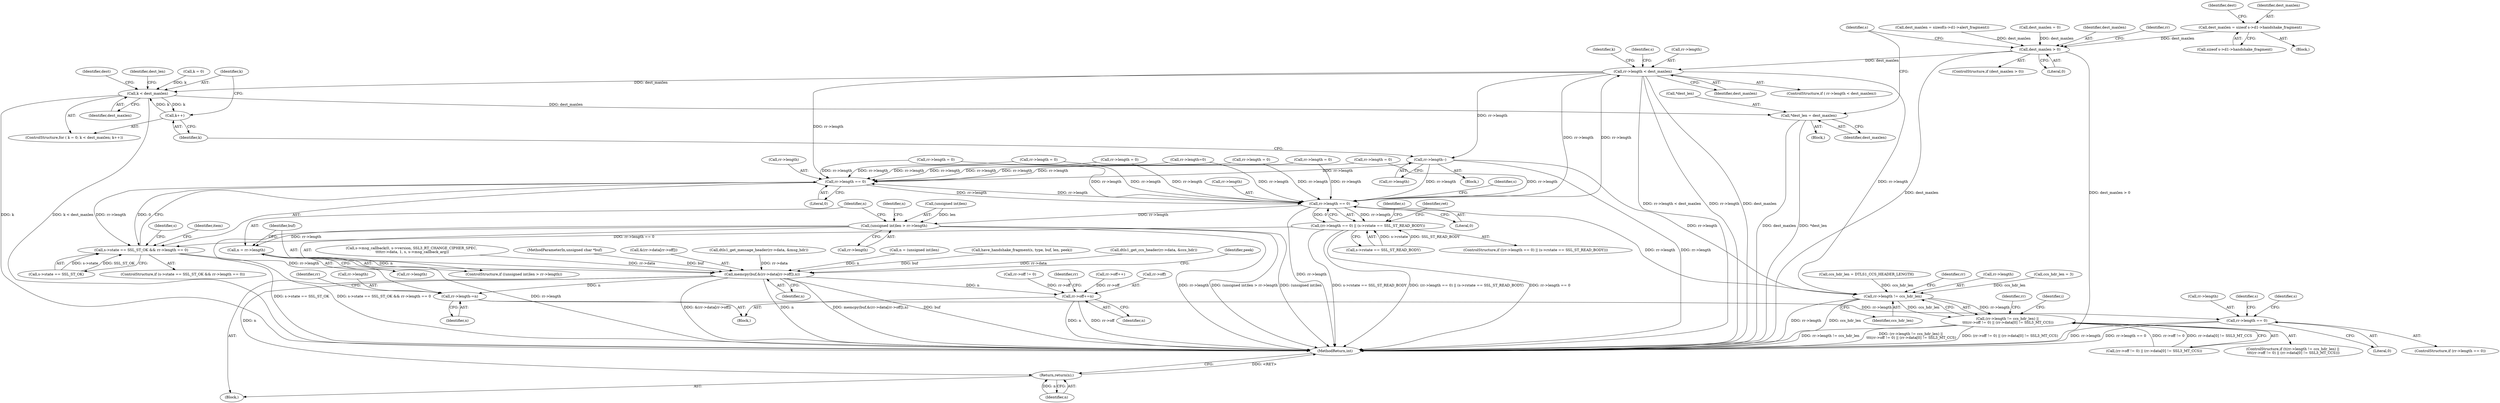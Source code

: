 digraph "0_openssl_103b171d8fc282ef435f8de9afbf7782e312961f_3@API" {
"1000637" [label="(Call,dest_maxlen = sizeof s->d1->handshake_fragment)"];
"1000767" [label="(Call,dest_maxlen > 0)"];
"1000772" [label="(Call,rr->length < dest_maxlen)"];
"1000299" [label="(Call,rr->length == 0)"];
"1000293" [label="(Call,s->state == SSL_ST_OK && rr->length == 0)"];
"1000361" [label="(Call,rr->length == 0)"];
"1000360" [label="(Call,(rr->length == 0) || (s->rstate == SSL_ST_READ_BODY))"];
"1000497" [label="(Call,(unsigned int)len > rr->length)"];
"1000504" [label="(Call,n = rr->length)"];
"1000515" [label="(Call,memcpy(buf,&(rr->data[rr->off]),n))"];
"1000530" [label="(Call,rr->length-=n)"];
"1000541" [label="(Call,rr->length == 0)"];
"1000535" [label="(Call,rr->off+=n)"];
"1000614" [label="(Return,return(n);)"];
"1001323" [label="(Call,rr->length != ccs_hdr_len)"];
"1001322" [label="(Call,(rr->length != ccs_hdr_len) || \n\t\t\t(rr->off != 0) || (rr->data[0] != SSL3_MT_CCS))"];
"1000793" [label="(Call,k < dest_maxlen)"];
"1000796" [label="(Call,k++)"];
"1000815" [label="(Call,*dest_len = dest_maxlen)"];
"1000811" [label="(Call,rr->length--)"];
"1000530" [label="(Call,rr->length-=n)"];
"1000773" [label="(Call,rr->length)"];
"1001349" [label="(Call,rr->length=0)"];
"1001303" [label="(Call,ccs_hdr_len = DTLS1_CCS_HEADER_LENGTH)"];
"1001594" [label="(Call,rr->length = 0)"];
"1000293" [label="(Call,s->state == SSL_ST_OK && rr->length == 0)"];
"1001331" [label="(Identifier,rr)"];
"1000216" [label="(Call,have_handshake_fragment(s, type, buf, len, peek))"];
"1000646" [label="(Identifier,dest)"];
"1000615" [label="(Identifier,n)"];
"1000797" [label="(Identifier,k)"];
"1000497" [label="(Call,(unsigned int)len > rr->length)"];
"1000776" [label="(Identifier,dest_maxlen)"];
"1000361" [label="(Call,rr->length == 0)"];
"1000501" [label="(Call,rr->length)"];
"1000766" [label="(ControlStructure,if (dest_maxlen > 0))"];
"1000614" [label="(Return,return(n);)"];
"1000791" [label="(Identifier,k)"];
"1000529" [label="(Block,)"];
"1000534" [label="(Identifier,n)"];
"1000796" [label="(Call,k++)"];
"1000793" [label="(Call,k < dest_maxlen)"];
"1001324" [label="(Call,rr->length)"];
"1000801" [label="(Identifier,dest)"];
"1000790" [label="(Call,k = 0)"];
"1000294" [label="(Call,s->state == SSL_ST_OK)"];
"1000794" [label="(Identifier,k)"];
"1000545" [label="(Literal,0)"];
"1000768" [label="(Identifier,dest_maxlen)"];
"1000368" [label="(Identifier,s)"];
"1000515" [label="(Call,memcpy(buf,&(rr->data[rr->off]),n))"];
"1000366" [label="(Call,s->rstate == SSL_ST_READ_BODY)"];
"1000398" [label="(Identifier,s)"];
"1001306" [label="(Call,dtls1_get_ccs_header(rr->data, &ccs_hdr))"];
"1001321" [label="(ControlStructure,if (\t(rr->length != ccs_hdr_len) || \n\t\t\t(rr->off != 0) || (rr->data[0] != SSL3_MT_CCS)))"];
"1000637" [label="(Call,dest_maxlen = sizeof s->d1->handshake_fragment)"];
"1000818" [label="(Identifier,dest_maxlen)"];
"1000807" [label="(Call,rr->off++)"];
"1000536" [label="(Call,rr->off)"];
"1000528" [label="(Identifier,peek)"];
"1000299" [label="(Call,rr->length == 0)"];
"1000549" [label="(Identifier,s)"];
"1000823" [label="(Identifier,s)"];
"1001328" [label="(Call,(rr->off != 0) || (rr->data[0] != SSL3_MT_CCS))"];
"1000812" [label="(Call,rr->length)"];
"1000770" [label="(Block,)"];
"1001329" [label="(Call,rr->off != 0)"];
"1001358" [label="(Call,s->msg_callback(0, s->version, SSL3_RT_CHANGE_CIPHER_SPEC, \n\t\t\t\trr->data, 1, s, s->msg_callback_arg))"];
"1000774" [label="(Identifier,rr)"];
"1001323" [label="(Call,rr->length != ccs_hdr_len)"];
"1001318" [label="(Call,ccs_hdr_len = 3)"];
"1000795" [label="(Identifier,dest_maxlen)"];
"1000468" [label="(Block,)"];
"1000816" [label="(Call,*dest_len)"];
"1000300" [label="(Call,rr->length)"];
"1000307" [label="(Identifier,item)"];
"1000537" [label="(Identifier,rr)"];
"1001343" [label="(Identifier,i)"];
"1000815" [label="(Call,*dest_len = dest_maxlen)"];
"1000159" [label="(MethodParameterIn,unsigned char *buf)"];
"1000639" [label="(Call,sizeof s->d1->handshake_fragment)"];
"1000504" [label="(Call,n = rr->length)"];
"1000540" [label="(ControlStructure,if (rr->length == 0))"];
"1000303" [label="(Literal,0)"];
"1000292" [label="(ControlStructure,if (s->state == SSL_ST_OK && rr->length == 0))"];
"1000525" [label="(Identifier,n)"];
"1001697" [label="(MethodReturn,int)"];
"1000638" [label="(Identifier,dest_maxlen)"];
"1000539" [label="(Identifier,n)"];
"1000517" [label="(Call,&(rr->data[rr->off]))"];
"1000772" [label="(Call,rr->length < dest_maxlen)"];
"1000373" [label="(Identifier,ret)"];
"1000506" [label="(Call,rr->length)"];
"1000817" [label="(Identifier,dest_len)"];
"1001437" [label="(Call,dtls1_get_message_header(rr->data, &msg_hdr))"];
"1001327" [label="(Identifier,ccs_hdr_len)"];
"1000535" [label="(Call,rr->off+=n)"];
"1000561" [label="(Identifier,s)"];
"1000360" [label="(Call,(rr->length == 0) || (s->rstate == SSL_ST_READ_BODY))"];
"1000505" [label="(Identifier,n)"];
"1000362" [label="(Call,rr->length)"];
"1000543" [label="(Identifier,rr)"];
"1001351" [label="(Identifier,rr)"];
"1000498" [label="(Call,(unsigned int)len)"];
"1000359" [label="(ControlStructure,if ((rr->length == 0) || (s->rstate == SSL_ST_READ_BODY)))"];
"1000668" [label="(Call,dest_maxlen = sizeof(s->d1->alert_fragment))"];
"1000510" [label="(Call,n = (unsigned int)len)"];
"1000789" [label="(ControlStructure,for ( k = 0; k < dest_maxlen; k++))"];
"1000516" [label="(Identifier,buf)"];
"1001477" [label="(Call,rr->length = 0)"];
"1000636" [label="(Block,)"];
"1000531" [label="(Call,rr->length)"];
"1001322" [label="(Call,(rr->length != ccs_hdr_len) || \n\t\t\t(rr->off != 0) || (rr->data[0] != SSL3_MT_CCS))"];
"1000767" [label="(Call,dest_maxlen > 0)"];
"1000619" [label="(Call,dest_maxlen = 0)"];
"1000811" [label="(Call,rr->length--)"];
"1000437" [label="(Call,rr->length = 0)"];
"1000356" [label="(Identifier,s)"];
"1000769" [label="(Literal,0)"];
"1000511" [label="(Identifier,n)"];
"1000780" [label="(Identifier,s)"];
"1000798" [label="(Block,)"];
"1000541" [label="(Call,rr->length == 0)"];
"1000496" [label="(ControlStructure,if ((unsigned int)len > rr->length))"];
"1000771" [label="(ControlStructure,if ( rr->length < dest_maxlen))"];
"1000542" [label="(Call,rr->length)"];
"1000407" [label="(Call,rr->length = 0)"];
"1000783" [label="(Call,rr->length = 0)"];
"1001454" [label="(Call,rr->length = 0)"];
"1000365" [label="(Literal,0)"];
"1000637" -> "1000636"  [label="AST: "];
"1000637" -> "1000639"  [label="CFG: "];
"1000638" -> "1000637"  [label="AST: "];
"1000639" -> "1000637"  [label="AST: "];
"1000646" -> "1000637"  [label="CFG: "];
"1000637" -> "1000767"  [label="DDG: dest_maxlen"];
"1000767" -> "1000766"  [label="AST: "];
"1000767" -> "1000769"  [label="CFG: "];
"1000768" -> "1000767"  [label="AST: "];
"1000769" -> "1000767"  [label="AST: "];
"1000774" -> "1000767"  [label="CFG: "];
"1000823" -> "1000767"  [label="CFG: "];
"1000767" -> "1001697"  [label="DDG: dest_maxlen > 0"];
"1000767" -> "1001697"  [label="DDG: dest_maxlen"];
"1000668" -> "1000767"  [label="DDG: dest_maxlen"];
"1000619" -> "1000767"  [label="DDG: dest_maxlen"];
"1000767" -> "1000772"  [label="DDG: dest_maxlen"];
"1000772" -> "1000771"  [label="AST: "];
"1000772" -> "1000776"  [label="CFG: "];
"1000773" -> "1000772"  [label="AST: "];
"1000776" -> "1000772"  [label="AST: "];
"1000780" -> "1000772"  [label="CFG: "];
"1000791" -> "1000772"  [label="CFG: "];
"1000772" -> "1001697"  [label="DDG: rr->length"];
"1000772" -> "1001697"  [label="DDG: dest_maxlen"];
"1000772" -> "1001697"  [label="DDG: rr->length < dest_maxlen"];
"1000772" -> "1000299"  [label="DDG: rr->length"];
"1000772" -> "1000361"  [label="DDG: rr->length"];
"1000361" -> "1000772"  [label="DDG: rr->length"];
"1000772" -> "1000793"  [label="DDG: dest_maxlen"];
"1000772" -> "1000811"  [label="DDG: rr->length"];
"1000772" -> "1001323"  [label="DDG: rr->length"];
"1000299" -> "1000293"  [label="AST: "];
"1000299" -> "1000303"  [label="CFG: "];
"1000300" -> "1000299"  [label="AST: "];
"1000303" -> "1000299"  [label="AST: "];
"1000293" -> "1000299"  [label="CFG: "];
"1000299" -> "1000293"  [label="DDG: rr->length"];
"1000299" -> "1000293"  [label="DDG: 0"];
"1001349" -> "1000299"  [label="DDG: rr->length"];
"1000783" -> "1000299"  [label="DDG: rr->length"];
"1001454" -> "1000299"  [label="DDG: rr->length"];
"1001594" -> "1000299"  [label="DDG: rr->length"];
"1000811" -> "1000299"  [label="DDG: rr->length"];
"1000407" -> "1000299"  [label="DDG: rr->length"];
"1000437" -> "1000299"  [label="DDG: rr->length"];
"1000361" -> "1000299"  [label="DDG: rr->length"];
"1001477" -> "1000299"  [label="DDG: rr->length"];
"1000299" -> "1000361"  [label="DDG: rr->length"];
"1000293" -> "1000292"  [label="AST: "];
"1000293" -> "1000294"  [label="CFG: "];
"1000294" -> "1000293"  [label="AST: "];
"1000307" -> "1000293"  [label="CFG: "];
"1000356" -> "1000293"  [label="CFG: "];
"1000293" -> "1001697"  [label="DDG: s->state == SSL_ST_OK"];
"1000293" -> "1001697"  [label="DDG: s->state == SSL_ST_OK && rr->length == 0"];
"1000294" -> "1000293"  [label="DDG: s->state"];
"1000294" -> "1000293"  [label="DDG: SSL_ST_OK"];
"1000360" -> "1000293"  [label="DDG: rr->length == 0"];
"1000361" -> "1000360"  [label="AST: "];
"1000361" -> "1000365"  [label="CFG: "];
"1000362" -> "1000361"  [label="AST: "];
"1000365" -> "1000361"  [label="AST: "];
"1000368" -> "1000361"  [label="CFG: "];
"1000360" -> "1000361"  [label="CFG: "];
"1000361" -> "1001697"  [label="DDG: rr->length"];
"1000361" -> "1000360"  [label="DDG: rr->length"];
"1000361" -> "1000360"  [label="DDG: 0"];
"1001349" -> "1000361"  [label="DDG: rr->length"];
"1000783" -> "1000361"  [label="DDG: rr->length"];
"1001454" -> "1000361"  [label="DDG: rr->length"];
"1001594" -> "1000361"  [label="DDG: rr->length"];
"1000811" -> "1000361"  [label="DDG: rr->length"];
"1000407" -> "1000361"  [label="DDG: rr->length"];
"1000437" -> "1000361"  [label="DDG: rr->length"];
"1001477" -> "1000361"  [label="DDG: rr->length"];
"1000361" -> "1000497"  [label="DDG: rr->length"];
"1000361" -> "1001323"  [label="DDG: rr->length"];
"1000360" -> "1000359"  [label="AST: "];
"1000360" -> "1000366"  [label="CFG: "];
"1000366" -> "1000360"  [label="AST: "];
"1000373" -> "1000360"  [label="CFG: "];
"1000398" -> "1000360"  [label="CFG: "];
"1000360" -> "1001697"  [label="DDG: rr->length == 0"];
"1000360" -> "1001697"  [label="DDG: s->rstate == SSL_ST_READ_BODY"];
"1000360" -> "1001697"  [label="DDG: (rr->length == 0) || (s->rstate == SSL_ST_READ_BODY)"];
"1000366" -> "1000360"  [label="DDG: s->rstate"];
"1000366" -> "1000360"  [label="DDG: SSL_ST_READ_BODY"];
"1000497" -> "1000496"  [label="AST: "];
"1000497" -> "1000501"  [label="CFG: "];
"1000498" -> "1000497"  [label="AST: "];
"1000501" -> "1000497"  [label="AST: "];
"1000505" -> "1000497"  [label="CFG: "];
"1000511" -> "1000497"  [label="CFG: "];
"1000497" -> "1001697"  [label="DDG: (unsigned int)len"];
"1000497" -> "1001697"  [label="DDG: (unsigned int)len > rr->length"];
"1000497" -> "1001697"  [label="DDG: rr->length"];
"1000498" -> "1000497"  [label="DDG: len"];
"1000497" -> "1000504"  [label="DDG: rr->length"];
"1000497" -> "1000530"  [label="DDG: rr->length"];
"1000504" -> "1000496"  [label="AST: "];
"1000504" -> "1000506"  [label="CFG: "];
"1000505" -> "1000504"  [label="AST: "];
"1000506" -> "1000504"  [label="AST: "];
"1000516" -> "1000504"  [label="CFG: "];
"1000504" -> "1001697"  [label="DDG: rr->length"];
"1000504" -> "1000515"  [label="DDG: n"];
"1000515" -> "1000468"  [label="AST: "];
"1000515" -> "1000525"  [label="CFG: "];
"1000516" -> "1000515"  [label="AST: "];
"1000517" -> "1000515"  [label="AST: "];
"1000525" -> "1000515"  [label="AST: "];
"1000528" -> "1000515"  [label="CFG: "];
"1000515" -> "1001697"  [label="DDG: n"];
"1000515" -> "1001697"  [label="DDG: memcpy(buf,&(rr->data[rr->off]),n)"];
"1000515" -> "1001697"  [label="DDG: buf"];
"1000515" -> "1001697"  [label="DDG: &(rr->data[rr->off])"];
"1000216" -> "1000515"  [label="DDG: buf"];
"1000159" -> "1000515"  [label="DDG: buf"];
"1001306" -> "1000515"  [label="DDG: rr->data"];
"1001358" -> "1000515"  [label="DDG: rr->data"];
"1001437" -> "1000515"  [label="DDG: rr->data"];
"1000510" -> "1000515"  [label="DDG: n"];
"1000515" -> "1000530"  [label="DDG: n"];
"1000515" -> "1000535"  [label="DDG: n"];
"1000515" -> "1000614"  [label="DDG: n"];
"1000530" -> "1000529"  [label="AST: "];
"1000530" -> "1000534"  [label="CFG: "];
"1000531" -> "1000530"  [label="AST: "];
"1000534" -> "1000530"  [label="AST: "];
"1000537" -> "1000530"  [label="CFG: "];
"1000530" -> "1000541"  [label="DDG: rr->length"];
"1000541" -> "1000540"  [label="AST: "];
"1000541" -> "1000545"  [label="CFG: "];
"1000542" -> "1000541"  [label="AST: "];
"1000545" -> "1000541"  [label="AST: "];
"1000549" -> "1000541"  [label="CFG: "];
"1000561" -> "1000541"  [label="CFG: "];
"1000541" -> "1001697"  [label="DDG: rr->length"];
"1000541" -> "1001697"  [label="DDG: rr->length == 0"];
"1000535" -> "1000529"  [label="AST: "];
"1000535" -> "1000539"  [label="CFG: "];
"1000536" -> "1000535"  [label="AST: "];
"1000539" -> "1000535"  [label="AST: "];
"1000543" -> "1000535"  [label="CFG: "];
"1000535" -> "1001697"  [label="DDG: rr->off"];
"1000535" -> "1001697"  [label="DDG: n"];
"1000807" -> "1000535"  [label="DDG: rr->off"];
"1001329" -> "1000535"  [label="DDG: rr->off"];
"1000614" -> "1000468"  [label="AST: "];
"1000614" -> "1000615"  [label="CFG: "];
"1000615" -> "1000614"  [label="AST: "];
"1001697" -> "1000614"  [label="CFG: "];
"1000614" -> "1001697"  [label="DDG: <RET>"];
"1000615" -> "1000614"  [label="DDG: n"];
"1001323" -> "1001322"  [label="AST: "];
"1001323" -> "1001327"  [label="CFG: "];
"1001324" -> "1001323"  [label="AST: "];
"1001327" -> "1001323"  [label="AST: "];
"1001331" -> "1001323"  [label="CFG: "];
"1001322" -> "1001323"  [label="CFG: "];
"1001323" -> "1001697"  [label="DDG: rr->length"];
"1001323" -> "1001697"  [label="DDG: ccs_hdr_len"];
"1001323" -> "1001322"  [label="DDG: rr->length"];
"1001323" -> "1001322"  [label="DDG: ccs_hdr_len"];
"1000811" -> "1001323"  [label="DDG: rr->length"];
"1001318" -> "1001323"  [label="DDG: ccs_hdr_len"];
"1001303" -> "1001323"  [label="DDG: ccs_hdr_len"];
"1001322" -> "1001321"  [label="AST: "];
"1001322" -> "1001328"  [label="CFG: "];
"1001328" -> "1001322"  [label="AST: "];
"1001343" -> "1001322"  [label="CFG: "];
"1001351" -> "1001322"  [label="CFG: "];
"1001322" -> "1001697"  [label="DDG: (rr->length != ccs_hdr_len) || \n\t\t\t(rr->off != 0) || (rr->data[0] != SSL3_MT_CCS)"];
"1001322" -> "1001697"  [label="DDG: (rr->off != 0) || (rr->data[0] != SSL3_MT_CCS)"];
"1001322" -> "1001697"  [label="DDG: rr->length != ccs_hdr_len"];
"1001328" -> "1001322"  [label="DDG: rr->off != 0"];
"1001328" -> "1001322"  [label="DDG: rr->data[0] != SSL3_MT_CCS"];
"1000793" -> "1000789"  [label="AST: "];
"1000793" -> "1000795"  [label="CFG: "];
"1000794" -> "1000793"  [label="AST: "];
"1000795" -> "1000793"  [label="AST: "];
"1000801" -> "1000793"  [label="CFG: "];
"1000817" -> "1000793"  [label="CFG: "];
"1000793" -> "1001697"  [label="DDG: k < dest_maxlen"];
"1000793" -> "1001697"  [label="DDG: k"];
"1000790" -> "1000793"  [label="DDG: k"];
"1000796" -> "1000793"  [label="DDG: k"];
"1000793" -> "1000796"  [label="DDG: k"];
"1000793" -> "1000815"  [label="DDG: dest_maxlen"];
"1000796" -> "1000789"  [label="AST: "];
"1000796" -> "1000797"  [label="CFG: "];
"1000797" -> "1000796"  [label="AST: "];
"1000794" -> "1000796"  [label="CFG: "];
"1000815" -> "1000770"  [label="AST: "];
"1000815" -> "1000818"  [label="CFG: "];
"1000816" -> "1000815"  [label="AST: "];
"1000818" -> "1000815"  [label="AST: "];
"1000823" -> "1000815"  [label="CFG: "];
"1000815" -> "1001697"  [label="DDG: *dest_len"];
"1000815" -> "1001697"  [label="DDG: dest_maxlen"];
"1000811" -> "1000798"  [label="AST: "];
"1000811" -> "1000812"  [label="CFG: "];
"1000812" -> "1000811"  [label="AST: "];
"1000797" -> "1000811"  [label="CFG: "];
"1000811" -> "1001697"  [label="DDG: rr->length"];
}
